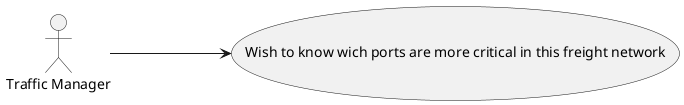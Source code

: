 @startuml
'https://plantuml.com/use-case-diagram

left to right direction

:Traffic Manager: as TM
(Wish to know wich ports are more critical in this freight network) as (Use)

TM ---> (Use)
@enduml